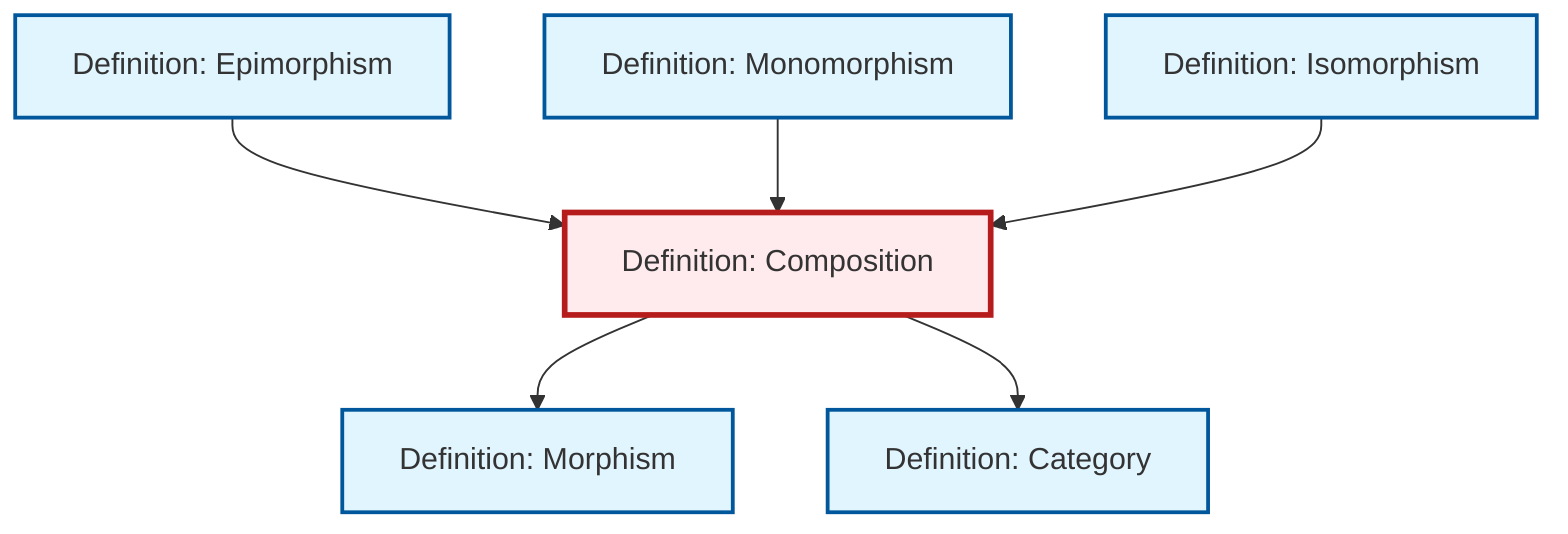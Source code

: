 graph TD
    classDef definition fill:#e1f5fe,stroke:#01579b,stroke-width:2px
    classDef theorem fill:#f3e5f5,stroke:#4a148c,stroke-width:2px
    classDef axiom fill:#fff3e0,stroke:#e65100,stroke-width:2px
    classDef example fill:#e8f5e9,stroke:#1b5e20,stroke-width:2px
    classDef current fill:#ffebee,stroke:#b71c1c,stroke-width:3px
    def-epimorphism["Definition: Epimorphism"]:::definition
    def-composition["Definition: Composition"]:::definition
    def-category["Definition: Category"]:::definition
    def-isomorphism["Definition: Isomorphism"]:::definition
    def-monomorphism["Definition: Monomorphism"]:::definition
    def-morphism["Definition: Morphism"]:::definition
    def-epimorphism --> def-composition
    def-composition --> def-morphism
    def-monomorphism --> def-composition
    def-composition --> def-category
    def-isomorphism --> def-composition
    class def-composition current